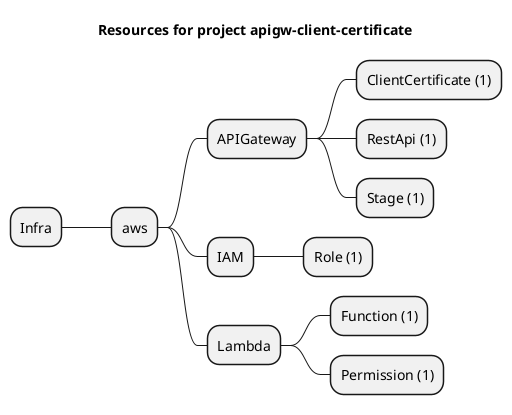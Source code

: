@startmindmap
title Resources for project apigw-client-certificate
skinparam monochrome true
+ Infra
++ aws
+++ APIGateway
++++ ClientCertificate (1)
++++ RestApi (1)
++++ Stage (1)
+++ IAM
++++ Role (1)
+++ Lambda
++++ Function (1)
++++ Permission (1)
@endmindmap